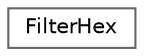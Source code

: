 digraph "Graphical Class Hierarchy"
{
 // INTERACTIVE_SVG=YES
 // LATEX_PDF_SIZE
  bgcolor="transparent";
  edge [fontname=Helvetica,fontsize=10,labelfontname=Helvetica,labelfontsize=10];
  node [fontname=Helvetica,fontsize=10,shape=box,height=0.2,width=0.4];
  rankdir="LR";
  Node0 [id="Node000000",label="FilterHex",height=0.2,width=0.4,color="grey40", fillcolor="white", style="filled",URL="$d9/d80/class_filter_hex.html",tooltip="The implementation of the \"upper\" filter."];
}
